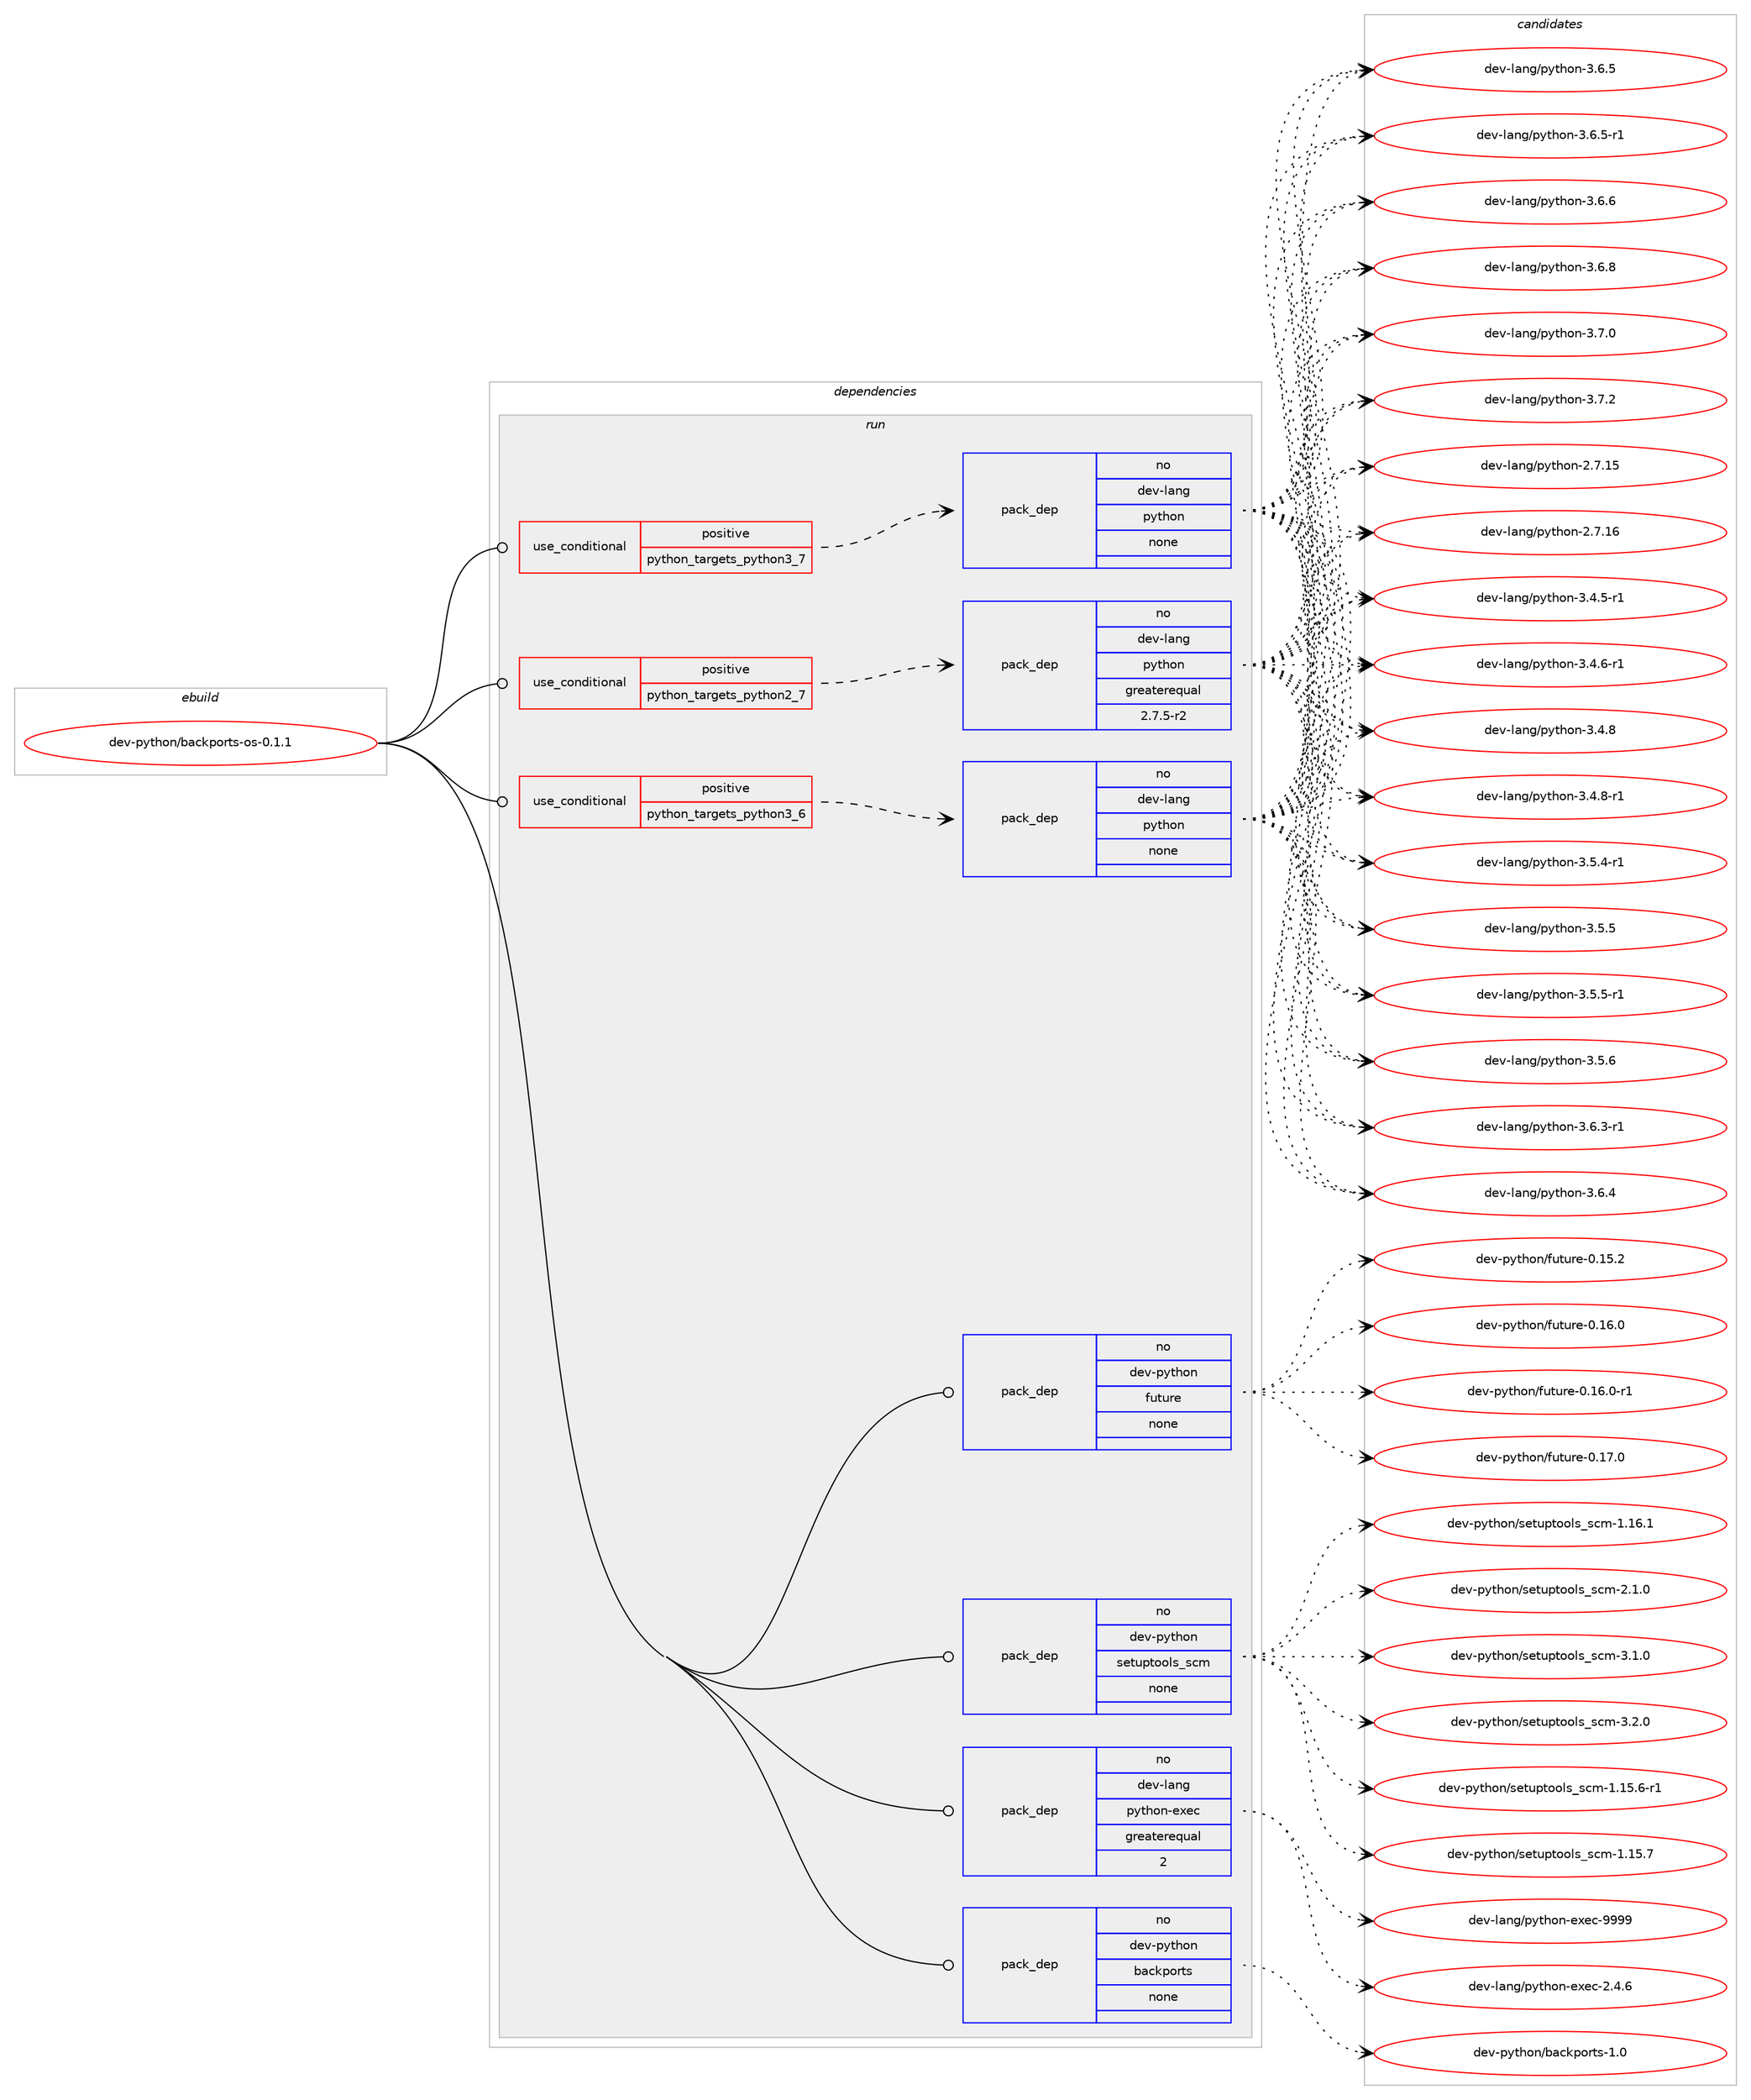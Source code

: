 digraph prolog {

# *************
# Graph options
# *************

newrank=true;
concentrate=true;
compound=true;
graph [rankdir=LR,fontname=Helvetica,fontsize=10,ranksep=1.5];#, ranksep=2.5, nodesep=0.2];
edge  [arrowhead=vee];
node  [fontname=Helvetica,fontsize=10];

# **********
# The ebuild
# **********

subgraph cluster_leftcol {
color=gray;
rank=same;
label=<<i>ebuild</i>>;
id [label="dev-python/backports-os-0.1.1", color=red, width=4, href="../dev-python/backports-os-0.1.1.svg"];
}

# ****************
# The dependencies
# ****************

subgraph cluster_midcol {
color=gray;
label=<<i>dependencies</i>>;
subgraph cluster_compile {
fillcolor="#eeeeee";
style=filled;
label=<<i>compile</i>>;
}
subgraph cluster_compileandrun {
fillcolor="#eeeeee";
style=filled;
label=<<i>compile and run</i>>;
}
subgraph cluster_run {
fillcolor="#eeeeee";
style=filled;
label=<<i>run</i>>;
subgraph cond371437 {
dependency1400319 [label=<<TABLE BORDER="0" CELLBORDER="1" CELLSPACING="0" CELLPADDING="4"><TR><TD ROWSPAN="3" CELLPADDING="10">use_conditional</TD></TR><TR><TD>positive</TD></TR><TR><TD>python_targets_python2_7</TD></TR></TABLE>>, shape=none, color=red];
subgraph pack1005655 {
dependency1400320 [label=<<TABLE BORDER="0" CELLBORDER="1" CELLSPACING="0" CELLPADDING="4" WIDTH="220"><TR><TD ROWSPAN="6" CELLPADDING="30">pack_dep</TD></TR><TR><TD WIDTH="110">no</TD></TR><TR><TD>dev-lang</TD></TR><TR><TD>python</TD></TR><TR><TD>greaterequal</TD></TR><TR><TD>2.7.5-r2</TD></TR></TABLE>>, shape=none, color=blue];
}
dependency1400319:e -> dependency1400320:w [weight=20,style="dashed",arrowhead="vee"];
}
id:e -> dependency1400319:w [weight=20,style="solid",arrowhead="odot"];
subgraph cond371438 {
dependency1400321 [label=<<TABLE BORDER="0" CELLBORDER="1" CELLSPACING="0" CELLPADDING="4"><TR><TD ROWSPAN="3" CELLPADDING="10">use_conditional</TD></TR><TR><TD>positive</TD></TR><TR><TD>python_targets_python3_6</TD></TR></TABLE>>, shape=none, color=red];
subgraph pack1005656 {
dependency1400322 [label=<<TABLE BORDER="0" CELLBORDER="1" CELLSPACING="0" CELLPADDING="4" WIDTH="220"><TR><TD ROWSPAN="6" CELLPADDING="30">pack_dep</TD></TR><TR><TD WIDTH="110">no</TD></TR><TR><TD>dev-lang</TD></TR><TR><TD>python</TD></TR><TR><TD>none</TD></TR><TR><TD></TD></TR></TABLE>>, shape=none, color=blue];
}
dependency1400321:e -> dependency1400322:w [weight=20,style="dashed",arrowhead="vee"];
}
id:e -> dependency1400321:w [weight=20,style="solid",arrowhead="odot"];
subgraph cond371439 {
dependency1400323 [label=<<TABLE BORDER="0" CELLBORDER="1" CELLSPACING="0" CELLPADDING="4"><TR><TD ROWSPAN="3" CELLPADDING="10">use_conditional</TD></TR><TR><TD>positive</TD></TR><TR><TD>python_targets_python3_7</TD></TR></TABLE>>, shape=none, color=red];
subgraph pack1005657 {
dependency1400324 [label=<<TABLE BORDER="0" CELLBORDER="1" CELLSPACING="0" CELLPADDING="4" WIDTH="220"><TR><TD ROWSPAN="6" CELLPADDING="30">pack_dep</TD></TR><TR><TD WIDTH="110">no</TD></TR><TR><TD>dev-lang</TD></TR><TR><TD>python</TD></TR><TR><TD>none</TD></TR><TR><TD></TD></TR></TABLE>>, shape=none, color=blue];
}
dependency1400323:e -> dependency1400324:w [weight=20,style="dashed",arrowhead="vee"];
}
id:e -> dependency1400323:w [weight=20,style="solid",arrowhead="odot"];
subgraph pack1005658 {
dependency1400325 [label=<<TABLE BORDER="0" CELLBORDER="1" CELLSPACING="0" CELLPADDING="4" WIDTH="220"><TR><TD ROWSPAN="6" CELLPADDING="30">pack_dep</TD></TR><TR><TD WIDTH="110">no</TD></TR><TR><TD>dev-lang</TD></TR><TR><TD>python-exec</TD></TR><TR><TD>greaterequal</TD></TR><TR><TD>2</TD></TR></TABLE>>, shape=none, color=blue];
}
id:e -> dependency1400325:w [weight=20,style="solid",arrowhead="odot"];
subgraph pack1005659 {
dependency1400326 [label=<<TABLE BORDER="0" CELLBORDER="1" CELLSPACING="0" CELLPADDING="4" WIDTH="220"><TR><TD ROWSPAN="6" CELLPADDING="30">pack_dep</TD></TR><TR><TD WIDTH="110">no</TD></TR><TR><TD>dev-python</TD></TR><TR><TD>backports</TD></TR><TR><TD>none</TD></TR><TR><TD></TD></TR></TABLE>>, shape=none, color=blue];
}
id:e -> dependency1400326:w [weight=20,style="solid",arrowhead="odot"];
subgraph pack1005660 {
dependency1400327 [label=<<TABLE BORDER="0" CELLBORDER="1" CELLSPACING="0" CELLPADDING="4" WIDTH="220"><TR><TD ROWSPAN="6" CELLPADDING="30">pack_dep</TD></TR><TR><TD WIDTH="110">no</TD></TR><TR><TD>dev-python</TD></TR><TR><TD>future</TD></TR><TR><TD>none</TD></TR><TR><TD></TD></TR></TABLE>>, shape=none, color=blue];
}
id:e -> dependency1400327:w [weight=20,style="solid",arrowhead="odot"];
subgraph pack1005661 {
dependency1400328 [label=<<TABLE BORDER="0" CELLBORDER="1" CELLSPACING="0" CELLPADDING="4" WIDTH="220"><TR><TD ROWSPAN="6" CELLPADDING="30">pack_dep</TD></TR><TR><TD WIDTH="110">no</TD></TR><TR><TD>dev-python</TD></TR><TR><TD>setuptools_scm</TD></TR><TR><TD>none</TD></TR><TR><TD></TD></TR></TABLE>>, shape=none, color=blue];
}
id:e -> dependency1400328:w [weight=20,style="solid",arrowhead="odot"];
}
}

# **************
# The candidates
# **************

subgraph cluster_choices {
rank=same;
color=gray;
label=<<i>candidates</i>>;

subgraph choice1005655 {
color=black;
nodesep=1;
choice10010111845108971101034711212111610411111045504655464953 [label="dev-lang/python-2.7.15", color=red, width=4,href="../dev-lang/python-2.7.15.svg"];
choice10010111845108971101034711212111610411111045504655464954 [label="dev-lang/python-2.7.16", color=red, width=4,href="../dev-lang/python-2.7.16.svg"];
choice1001011184510897110103471121211161041111104551465246534511449 [label="dev-lang/python-3.4.5-r1", color=red, width=4,href="../dev-lang/python-3.4.5-r1.svg"];
choice1001011184510897110103471121211161041111104551465246544511449 [label="dev-lang/python-3.4.6-r1", color=red, width=4,href="../dev-lang/python-3.4.6-r1.svg"];
choice100101118451089711010347112121116104111110455146524656 [label="dev-lang/python-3.4.8", color=red, width=4,href="../dev-lang/python-3.4.8.svg"];
choice1001011184510897110103471121211161041111104551465246564511449 [label="dev-lang/python-3.4.8-r1", color=red, width=4,href="../dev-lang/python-3.4.8-r1.svg"];
choice1001011184510897110103471121211161041111104551465346524511449 [label="dev-lang/python-3.5.4-r1", color=red, width=4,href="../dev-lang/python-3.5.4-r1.svg"];
choice100101118451089711010347112121116104111110455146534653 [label="dev-lang/python-3.5.5", color=red, width=4,href="../dev-lang/python-3.5.5.svg"];
choice1001011184510897110103471121211161041111104551465346534511449 [label="dev-lang/python-3.5.5-r1", color=red, width=4,href="../dev-lang/python-3.5.5-r1.svg"];
choice100101118451089711010347112121116104111110455146534654 [label="dev-lang/python-3.5.6", color=red, width=4,href="../dev-lang/python-3.5.6.svg"];
choice1001011184510897110103471121211161041111104551465446514511449 [label="dev-lang/python-3.6.3-r1", color=red, width=4,href="../dev-lang/python-3.6.3-r1.svg"];
choice100101118451089711010347112121116104111110455146544652 [label="dev-lang/python-3.6.4", color=red, width=4,href="../dev-lang/python-3.6.4.svg"];
choice100101118451089711010347112121116104111110455146544653 [label="dev-lang/python-3.6.5", color=red, width=4,href="../dev-lang/python-3.6.5.svg"];
choice1001011184510897110103471121211161041111104551465446534511449 [label="dev-lang/python-3.6.5-r1", color=red, width=4,href="../dev-lang/python-3.6.5-r1.svg"];
choice100101118451089711010347112121116104111110455146544654 [label="dev-lang/python-3.6.6", color=red, width=4,href="../dev-lang/python-3.6.6.svg"];
choice100101118451089711010347112121116104111110455146544656 [label="dev-lang/python-3.6.8", color=red, width=4,href="../dev-lang/python-3.6.8.svg"];
choice100101118451089711010347112121116104111110455146554648 [label="dev-lang/python-3.7.0", color=red, width=4,href="../dev-lang/python-3.7.0.svg"];
choice100101118451089711010347112121116104111110455146554650 [label="dev-lang/python-3.7.2", color=red, width=4,href="../dev-lang/python-3.7.2.svg"];
dependency1400320:e -> choice10010111845108971101034711212111610411111045504655464953:w [style=dotted,weight="100"];
dependency1400320:e -> choice10010111845108971101034711212111610411111045504655464954:w [style=dotted,weight="100"];
dependency1400320:e -> choice1001011184510897110103471121211161041111104551465246534511449:w [style=dotted,weight="100"];
dependency1400320:e -> choice1001011184510897110103471121211161041111104551465246544511449:w [style=dotted,weight="100"];
dependency1400320:e -> choice100101118451089711010347112121116104111110455146524656:w [style=dotted,weight="100"];
dependency1400320:e -> choice1001011184510897110103471121211161041111104551465246564511449:w [style=dotted,weight="100"];
dependency1400320:e -> choice1001011184510897110103471121211161041111104551465346524511449:w [style=dotted,weight="100"];
dependency1400320:e -> choice100101118451089711010347112121116104111110455146534653:w [style=dotted,weight="100"];
dependency1400320:e -> choice1001011184510897110103471121211161041111104551465346534511449:w [style=dotted,weight="100"];
dependency1400320:e -> choice100101118451089711010347112121116104111110455146534654:w [style=dotted,weight="100"];
dependency1400320:e -> choice1001011184510897110103471121211161041111104551465446514511449:w [style=dotted,weight="100"];
dependency1400320:e -> choice100101118451089711010347112121116104111110455146544652:w [style=dotted,weight="100"];
dependency1400320:e -> choice100101118451089711010347112121116104111110455146544653:w [style=dotted,weight="100"];
dependency1400320:e -> choice1001011184510897110103471121211161041111104551465446534511449:w [style=dotted,weight="100"];
dependency1400320:e -> choice100101118451089711010347112121116104111110455146544654:w [style=dotted,weight="100"];
dependency1400320:e -> choice100101118451089711010347112121116104111110455146544656:w [style=dotted,weight="100"];
dependency1400320:e -> choice100101118451089711010347112121116104111110455146554648:w [style=dotted,weight="100"];
dependency1400320:e -> choice100101118451089711010347112121116104111110455146554650:w [style=dotted,weight="100"];
}
subgraph choice1005656 {
color=black;
nodesep=1;
choice10010111845108971101034711212111610411111045504655464953 [label="dev-lang/python-2.7.15", color=red, width=4,href="../dev-lang/python-2.7.15.svg"];
choice10010111845108971101034711212111610411111045504655464954 [label="dev-lang/python-2.7.16", color=red, width=4,href="../dev-lang/python-2.7.16.svg"];
choice1001011184510897110103471121211161041111104551465246534511449 [label="dev-lang/python-3.4.5-r1", color=red, width=4,href="../dev-lang/python-3.4.5-r1.svg"];
choice1001011184510897110103471121211161041111104551465246544511449 [label="dev-lang/python-3.4.6-r1", color=red, width=4,href="../dev-lang/python-3.4.6-r1.svg"];
choice100101118451089711010347112121116104111110455146524656 [label="dev-lang/python-3.4.8", color=red, width=4,href="../dev-lang/python-3.4.8.svg"];
choice1001011184510897110103471121211161041111104551465246564511449 [label="dev-lang/python-3.4.8-r1", color=red, width=4,href="../dev-lang/python-3.4.8-r1.svg"];
choice1001011184510897110103471121211161041111104551465346524511449 [label="dev-lang/python-3.5.4-r1", color=red, width=4,href="../dev-lang/python-3.5.4-r1.svg"];
choice100101118451089711010347112121116104111110455146534653 [label="dev-lang/python-3.5.5", color=red, width=4,href="../dev-lang/python-3.5.5.svg"];
choice1001011184510897110103471121211161041111104551465346534511449 [label="dev-lang/python-3.5.5-r1", color=red, width=4,href="../dev-lang/python-3.5.5-r1.svg"];
choice100101118451089711010347112121116104111110455146534654 [label="dev-lang/python-3.5.6", color=red, width=4,href="../dev-lang/python-3.5.6.svg"];
choice1001011184510897110103471121211161041111104551465446514511449 [label="dev-lang/python-3.6.3-r1", color=red, width=4,href="../dev-lang/python-3.6.3-r1.svg"];
choice100101118451089711010347112121116104111110455146544652 [label="dev-lang/python-3.6.4", color=red, width=4,href="../dev-lang/python-3.6.4.svg"];
choice100101118451089711010347112121116104111110455146544653 [label="dev-lang/python-3.6.5", color=red, width=4,href="../dev-lang/python-3.6.5.svg"];
choice1001011184510897110103471121211161041111104551465446534511449 [label="dev-lang/python-3.6.5-r1", color=red, width=4,href="../dev-lang/python-3.6.5-r1.svg"];
choice100101118451089711010347112121116104111110455146544654 [label="dev-lang/python-3.6.6", color=red, width=4,href="../dev-lang/python-3.6.6.svg"];
choice100101118451089711010347112121116104111110455146544656 [label="dev-lang/python-3.6.8", color=red, width=4,href="../dev-lang/python-3.6.8.svg"];
choice100101118451089711010347112121116104111110455146554648 [label="dev-lang/python-3.7.0", color=red, width=4,href="../dev-lang/python-3.7.0.svg"];
choice100101118451089711010347112121116104111110455146554650 [label="dev-lang/python-3.7.2", color=red, width=4,href="../dev-lang/python-3.7.2.svg"];
dependency1400322:e -> choice10010111845108971101034711212111610411111045504655464953:w [style=dotted,weight="100"];
dependency1400322:e -> choice10010111845108971101034711212111610411111045504655464954:w [style=dotted,weight="100"];
dependency1400322:e -> choice1001011184510897110103471121211161041111104551465246534511449:w [style=dotted,weight="100"];
dependency1400322:e -> choice1001011184510897110103471121211161041111104551465246544511449:w [style=dotted,weight="100"];
dependency1400322:e -> choice100101118451089711010347112121116104111110455146524656:w [style=dotted,weight="100"];
dependency1400322:e -> choice1001011184510897110103471121211161041111104551465246564511449:w [style=dotted,weight="100"];
dependency1400322:e -> choice1001011184510897110103471121211161041111104551465346524511449:w [style=dotted,weight="100"];
dependency1400322:e -> choice100101118451089711010347112121116104111110455146534653:w [style=dotted,weight="100"];
dependency1400322:e -> choice1001011184510897110103471121211161041111104551465346534511449:w [style=dotted,weight="100"];
dependency1400322:e -> choice100101118451089711010347112121116104111110455146534654:w [style=dotted,weight="100"];
dependency1400322:e -> choice1001011184510897110103471121211161041111104551465446514511449:w [style=dotted,weight="100"];
dependency1400322:e -> choice100101118451089711010347112121116104111110455146544652:w [style=dotted,weight="100"];
dependency1400322:e -> choice100101118451089711010347112121116104111110455146544653:w [style=dotted,weight="100"];
dependency1400322:e -> choice1001011184510897110103471121211161041111104551465446534511449:w [style=dotted,weight="100"];
dependency1400322:e -> choice100101118451089711010347112121116104111110455146544654:w [style=dotted,weight="100"];
dependency1400322:e -> choice100101118451089711010347112121116104111110455146544656:w [style=dotted,weight="100"];
dependency1400322:e -> choice100101118451089711010347112121116104111110455146554648:w [style=dotted,weight="100"];
dependency1400322:e -> choice100101118451089711010347112121116104111110455146554650:w [style=dotted,weight="100"];
}
subgraph choice1005657 {
color=black;
nodesep=1;
choice10010111845108971101034711212111610411111045504655464953 [label="dev-lang/python-2.7.15", color=red, width=4,href="../dev-lang/python-2.7.15.svg"];
choice10010111845108971101034711212111610411111045504655464954 [label="dev-lang/python-2.7.16", color=red, width=4,href="../dev-lang/python-2.7.16.svg"];
choice1001011184510897110103471121211161041111104551465246534511449 [label="dev-lang/python-3.4.5-r1", color=red, width=4,href="../dev-lang/python-3.4.5-r1.svg"];
choice1001011184510897110103471121211161041111104551465246544511449 [label="dev-lang/python-3.4.6-r1", color=red, width=4,href="../dev-lang/python-3.4.6-r1.svg"];
choice100101118451089711010347112121116104111110455146524656 [label="dev-lang/python-3.4.8", color=red, width=4,href="../dev-lang/python-3.4.8.svg"];
choice1001011184510897110103471121211161041111104551465246564511449 [label="dev-lang/python-3.4.8-r1", color=red, width=4,href="../dev-lang/python-3.4.8-r1.svg"];
choice1001011184510897110103471121211161041111104551465346524511449 [label="dev-lang/python-3.5.4-r1", color=red, width=4,href="../dev-lang/python-3.5.4-r1.svg"];
choice100101118451089711010347112121116104111110455146534653 [label="dev-lang/python-3.5.5", color=red, width=4,href="../dev-lang/python-3.5.5.svg"];
choice1001011184510897110103471121211161041111104551465346534511449 [label="dev-lang/python-3.5.5-r1", color=red, width=4,href="../dev-lang/python-3.5.5-r1.svg"];
choice100101118451089711010347112121116104111110455146534654 [label="dev-lang/python-3.5.6", color=red, width=4,href="../dev-lang/python-3.5.6.svg"];
choice1001011184510897110103471121211161041111104551465446514511449 [label="dev-lang/python-3.6.3-r1", color=red, width=4,href="../dev-lang/python-3.6.3-r1.svg"];
choice100101118451089711010347112121116104111110455146544652 [label="dev-lang/python-3.6.4", color=red, width=4,href="../dev-lang/python-3.6.4.svg"];
choice100101118451089711010347112121116104111110455146544653 [label="dev-lang/python-3.6.5", color=red, width=4,href="../dev-lang/python-3.6.5.svg"];
choice1001011184510897110103471121211161041111104551465446534511449 [label="dev-lang/python-3.6.5-r1", color=red, width=4,href="../dev-lang/python-3.6.5-r1.svg"];
choice100101118451089711010347112121116104111110455146544654 [label="dev-lang/python-3.6.6", color=red, width=4,href="../dev-lang/python-3.6.6.svg"];
choice100101118451089711010347112121116104111110455146544656 [label="dev-lang/python-3.6.8", color=red, width=4,href="../dev-lang/python-3.6.8.svg"];
choice100101118451089711010347112121116104111110455146554648 [label="dev-lang/python-3.7.0", color=red, width=4,href="../dev-lang/python-3.7.0.svg"];
choice100101118451089711010347112121116104111110455146554650 [label="dev-lang/python-3.7.2", color=red, width=4,href="../dev-lang/python-3.7.2.svg"];
dependency1400324:e -> choice10010111845108971101034711212111610411111045504655464953:w [style=dotted,weight="100"];
dependency1400324:e -> choice10010111845108971101034711212111610411111045504655464954:w [style=dotted,weight="100"];
dependency1400324:e -> choice1001011184510897110103471121211161041111104551465246534511449:w [style=dotted,weight="100"];
dependency1400324:e -> choice1001011184510897110103471121211161041111104551465246544511449:w [style=dotted,weight="100"];
dependency1400324:e -> choice100101118451089711010347112121116104111110455146524656:w [style=dotted,weight="100"];
dependency1400324:e -> choice1001011184510897110103471121211161041111104551465246564511449:w [style=dotted,weight="100"];
dependency1400324:e -> choice1001011184510897110103471121211161041111104551465346524511449:w [style=dotted,weight="100"];
dependency1400324:e -> choice100101118451089711010347112121116104111110455146534653:w [style=dotted,weight="100"];
dependency1400324:e -> choice1001011184510897110103471121211161041111104551465346534511449:w [style=dotted,weight="100"];
dependency1400324:e -> choice100101118451089711010347112121116104111110455146534654:w [style=dotted,weight="100"];
dependency1400324:e -> choice1001011184510897110103471121211161041111104551465446514511449:w [style=dotted,weight="100"];
dependency1400324:e -> choice100101118451089711010347112121116104111110455146544652:w [style=dotted,weight="100"];
dependency1400324:e -> choice100101118451089711010347112121116104111110455146544653:w [style=dotted,weight="100"];
dependency1400324:e -> choice1001011184510897110103471121211161041111104551465446534511449:w [style=dotted,weight="100"];
dependency1400324:e -> choice100101118451089711010347112121116104111110455146544654:w [style=dotted,weight="100"];
dependency1400324:e -> choice100101118451089711010347112121116104111110455146544656:w [style=dotted,weight="100"];
dependency1400324:e -> choice100101118451089711010347112121116104111110455146554648:w [style=dotted,weight="100"];
dependency1400324:e -> choice100101118451089711010347112121116104111110455146554650:w [style=dotted,weight="100"];
}
subgraph choice1005658 {
color=black;
nodesep=1;
choice1001011184510897110103471121211161041111104510112010199455046524654 [label="dev-lang/python-exec-2.4.6", color=red, width=4,href="../dev-lang/python-exec-2.4.6.svg"];
choice10010111845108971101034711212111610411111045101120101994557575757 [label="dev-lang/python-exec-9999", color=red, width=4,href="../dev-lang/python-exec-9999.svg"];
dependency1400325:e -> choice1001011184510897110103471121211161041111104510112010199455046524654:w [style=dotted,weight="100"];
dependency1400325:e -> choice10010111845108971101034711212111610411111045101120101994557575757:w [style=dotted,weight="100"];
}
subgraph choice1005659 {
color=black;
nodesep=1;
choice100101118451121211161041111104798979910711211111411611545494648 [label="dev-python/backports-1.0", color=red, width=4,href="../dev-python/backports-1.0.svg"];
dependency1400326:e -> choice100101118451121211161041111104798979910711211111411611545494648:w [style=dotted,weight="100"];
}
subgraph choice1005660 {
color=black;
nodesep=1;
choice100101118451121211161041111104710211711611711410145484649534650 [label="dev-python/future-0.15.2", color=red, width=4,href="../dev-python/future-0.15.2.svg"];
choice100101118451121211161041111104710211711611711410145484649544648 [label="dev-python/future-0.16.0", color=red, width=4,href="../dev-python/future-0.16.0.svg"];
choice1001011184511212111610411111047102117116117114101454846495446484511449 [label="dev-python/future-0.16.0-r1", color=red, width=4,href="../dev-python/future-0.16.0-r1.svg"];
choice100101118451121211161041111104710211711611711410145484649554648 [label="dev-python/future-0.17.0", color=red, width=4,href="../dev-python/future-0.17.0.svg"];
dependency1400327:e -> choice100101118451121211161041111104710211711611711410145484649534650:w [style=dotted,weight="100"];
dependency1400327:e -> choice100101118451121211161041111104710211711611711410145484649544648:w [style=dotted,weight="100"];
dependency1400327:e -> choice1001011184511212111610411111047102117116117114101454846495446484511449:w [style=dotted,weight="100"];
dependency1400327:e -> choice100101118451121211161041111104710211711611711410145484649554648:w [style=dotted,weight="100"];
}
subgraph choice1005661 {
color=black;
nodesep=1;
choice10010111845112121116104111110471151011161171121161111111081159511599109454946495346544511449 [label="dev-python/setuptools_scm-1.15.6-r1", color=red, width=4,href="../dev-python/setuptools_scm-1.15.6-r1.svg"];
choice1001011184511212111610411111047115101116117112116111111108115951159910945494649534655 [label="dev-python/setuptools_scm-1.15.7", color=red, width=4,href="../dev-python/setuptools_scm-1.15.7.svg"];
choice1001011184511212111610411111047115101116117112116111111108115951159910945494649544649 [label="dev-python/setuptools_scm-1.16.1", color=red, width=4,href="../dev-python/setuptools_scm-1.16.1.svg"];
choice10010111845112121116104111110471151011161171121161111111081159511599109455046494648 [label="dev-python/setuptools_scm-2.1.0", color=red, width=4,href="../dev-python/setuptools_scm-2.1.0.svg"];
choice10010111845112121116104111110471151011161171121161111111081159511599109455146494648 [label="dev-python/setuptools_scm-3.1.0", color=red, width=4,href="../dev-python/setuptools_scm-3.1.0.svg"];
choice10010111845112121116104111110471151011161171121161111111081159511599109455146504648 [label="dev-python/setuptools_scm-3.2.0", color=red, width=4,href="../dev-python/setuptools_scm-3.2.0.svg"];
dependency1400328:e -> choice10010111845112121116104111110471151011161171121161111111081159511599109454946495346544511449:w [style=dotted,weight="100"];
dependency1400328:e -> choice1001011184511212111610411111047115101116117112116111111108115951159910945494649534655:w [style=dotted,weight="100"];
dependency1400328:e -> choice1001011184511212111610411111047115101116117112116111111108115951159910945494649544649:w [style=dotted,weight="100"];
dependency1400328:e -> choice10010111845112121116104111110471151011161171121161111111081159511599109455046494648:w [style=dotted,weight="100"];
dependency1400328:e -> choice10010111845112121116104111110471151011161171121161111111081159511599109455146494648:w [style=dotted,weight="100"];
dependency1400328:e -> choice10010111845112121116104111110471151011161171121161111111081159511599109455146504648:w [style=dotted,weight="100"];
}
}

}
